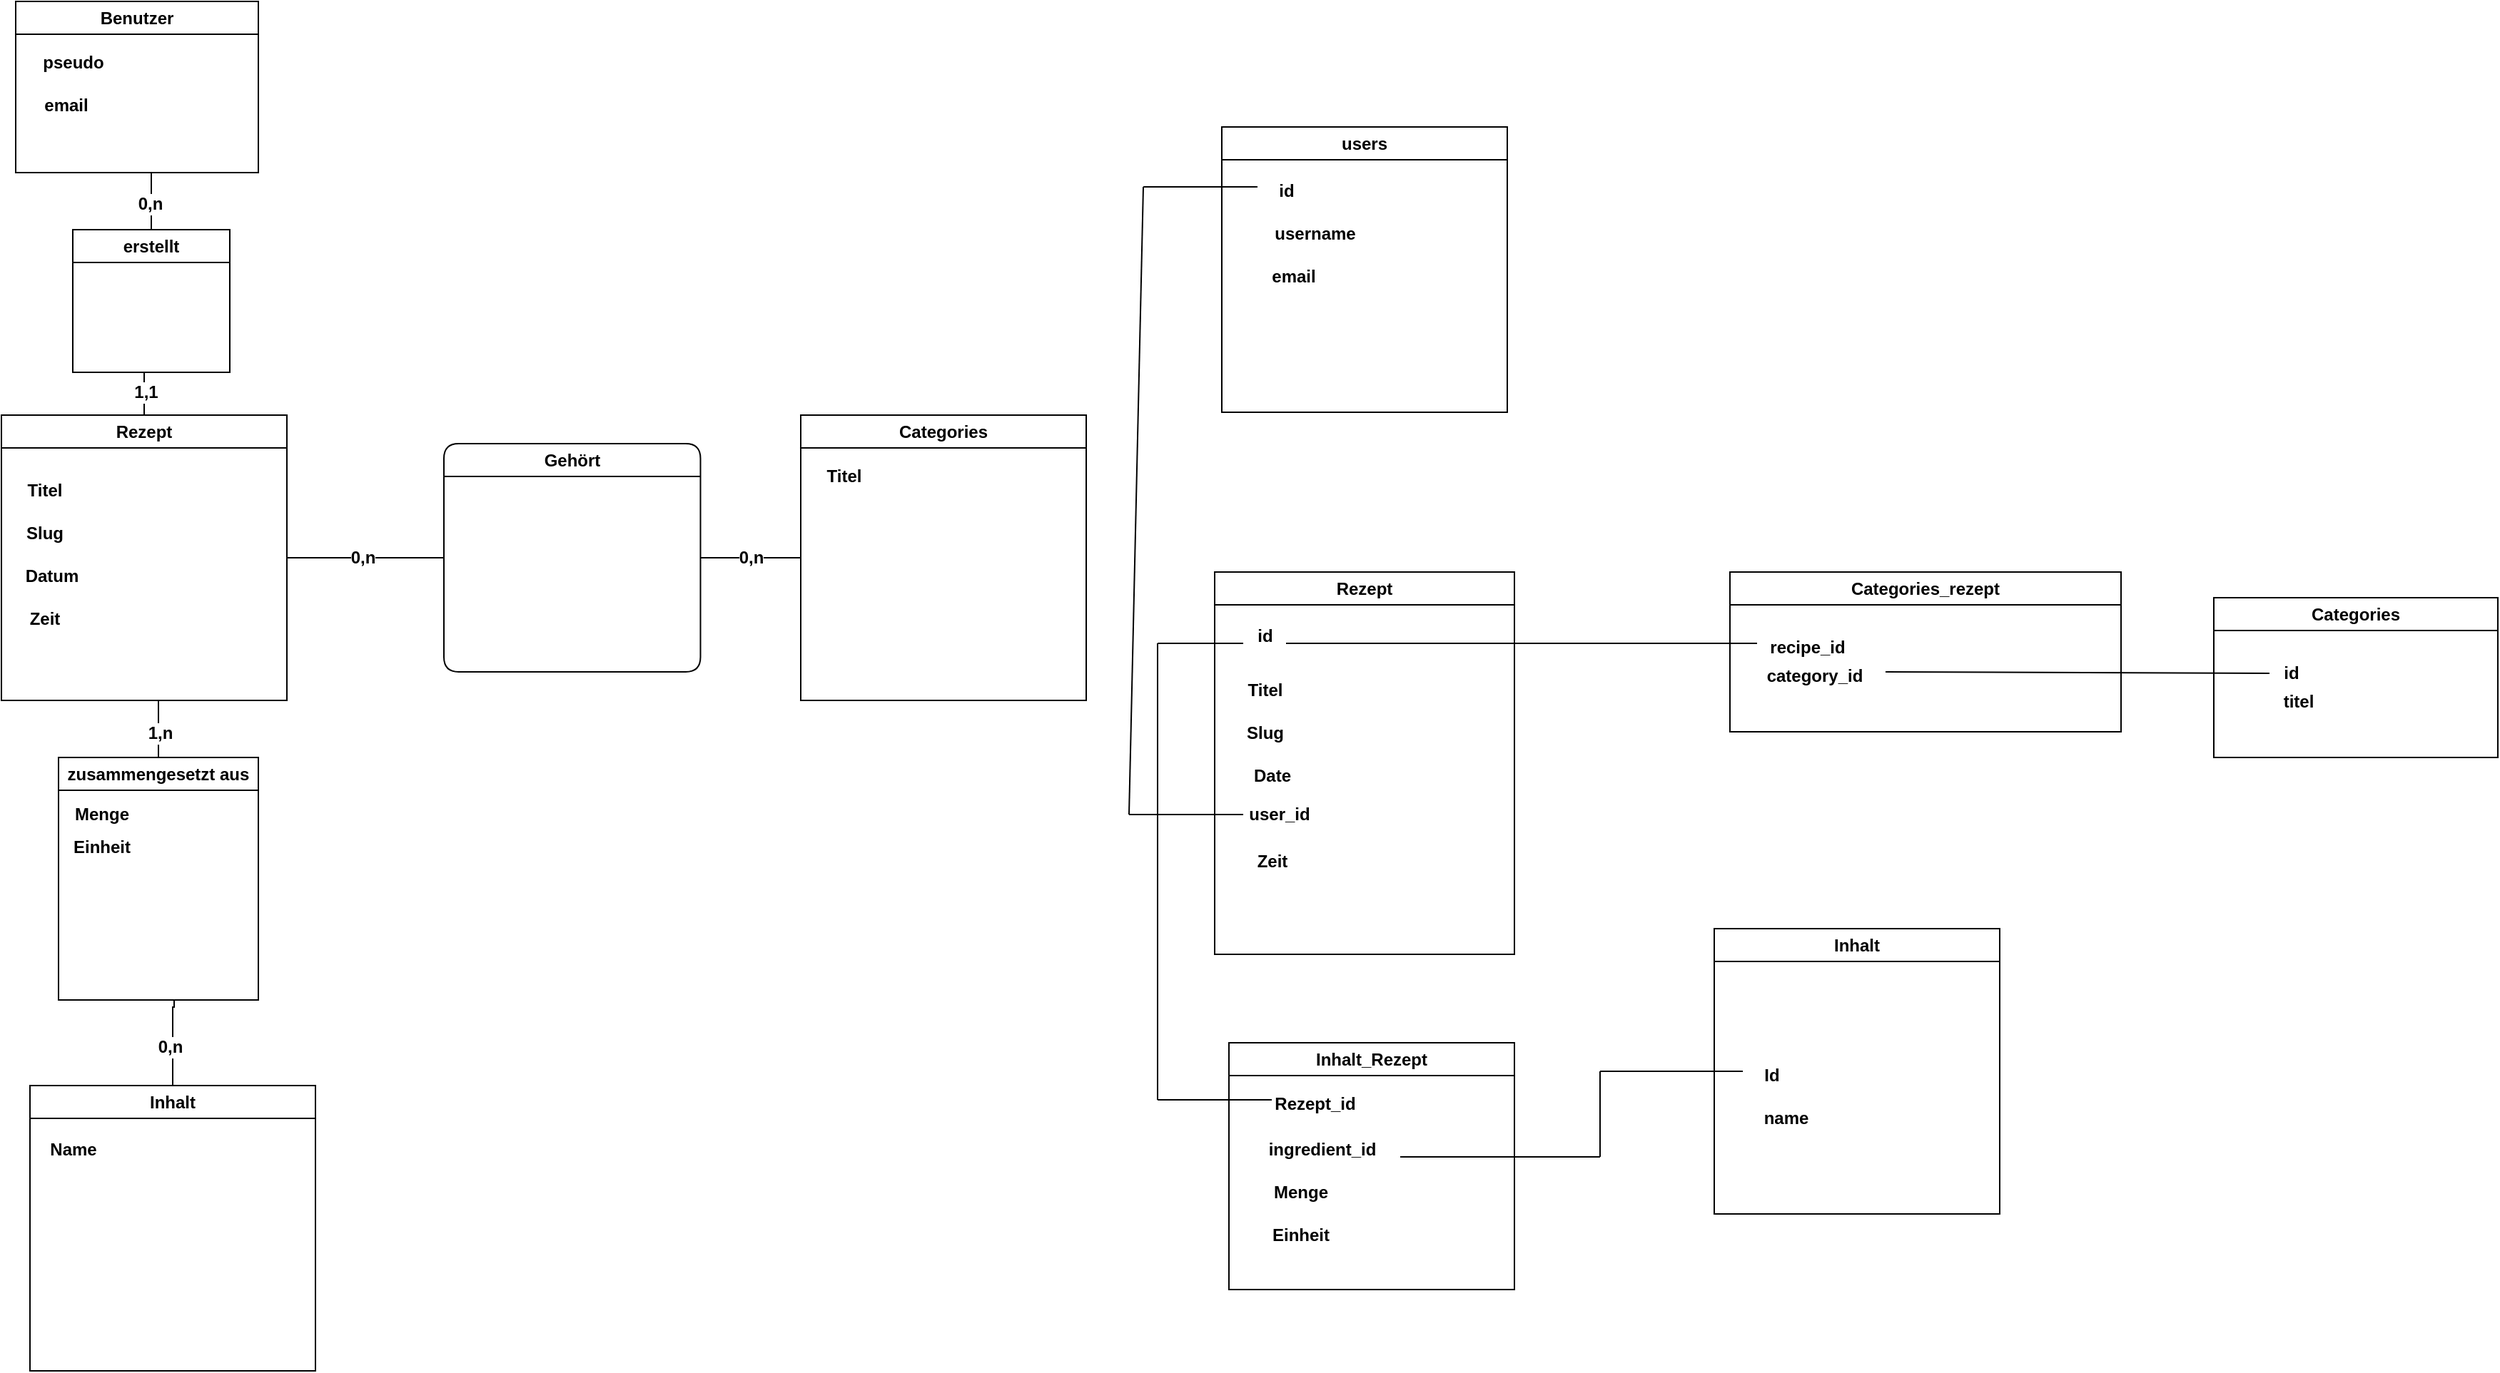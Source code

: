 <mxfile version="24.6.4" type="device">
  <diagram name="Seite-1" id="sPF2JYPhCUXqqvqP2lOW">
    <mxGraphModel dx="1434" dy="836" grid="1" gridSize="10" guides="1" tooltips="1" connect="1" arrows="1" fold="1" page="1" pageScale="1" pageWidth="827" pageHeight="1169" math="0" shadow="0">
      <root>
        <mxCell id="0" />
        <mxCell id="1" parent="0" />
        <mxCell id="oOE00trsYTAg1UYQExAr-3" value="Categories" style="swimlane;whiteSpace=wrap;html=1;strokeColor=default;align=center;verticalAlign=middle;fontFamily=Helvetica;fontSize=12;fontColor=default;fontStyle=1;fillColor=default;" vertex="1" parent="1">
          <mxGeometry x="590" y="320" width="200" height="200" as="geometry" />
        </mxCell>
        <mxCell id="oOE00trsYTAg1UYQExAr-10" style="edgeStyle=orthogonalEdgeStyle;rounded=0;orthogonalLoop=1;jettySize=auto;html=1;exitX=1;exitY=0.5;exitDx=0;exitDy=0;fontFamily=Helvetica;fontSize=12;fontColor=default;fontStyle=1;endArrow=none;endFill=0;" edge="1" parent="1" source="oOE00trsYTAg1UYQExAr-4">
          <mxGeometry relative="1" as="geometry">
            <mxPoint x="590" y="420" as="targetPoint" />
          </mxGeometry>
        </mxCell>
        <mxCell id="oOE00trsYTAg1UYQExAr-44" value="0,n" style="edgeLabel;html=1;align=center;verticalAlign=middle;resizable=0;points=[];strokeColor=default;fontFamily=Helvetica;fontSize=12;fontColor=default;fontStyle=1;fillColor=default;" vertex="1" connectable="0" parent="oOE00trsYTAg1UYQExAr-10">
          <mxGeometry x="-0.006" relative="1" as="geometry">
            <mxPoint as="offset" />
          </mxGeometry>
        </mxCell>
        <mxCell id="oOE00trsYTAg1UYQExAr-4" value="Gehört" style="swimlane;whiteSpace=wrap;html=1;strokeColor=default;align=center;verticalAlign=middle;fontFamily=Helvetica;fontSize=12;fontColor=default;fontStyle=1;fillColor=default;startSize=23;rounded=1;" vertex="1" parent="1">
          <mxGeometry x="340" y="340" width="179.75" height="160" as="geometry" />
        </mxCell>
        <mxCell id="oOE00trsYTAg1UYQExAr-15" style="edgeStyle=orthogonalEdgeStyle;rounded=0;orthogonalLoop=1;jettySize=auto;html=1;entryX=0;entryY=0.5;entryDx=0;entryDy=0;fontFamily=Helvetica;fontSize=12;fontColor=default;fontStyle=1;endArrow=none;endFill=0;" edge="1" parent="1" source="oOE00trsYTAg1UYQExAr-14" target="oOE00trsYTAg1UYQExAr-4">
          <mxGeometry relative="1" as="geometry" />
        </mxCell>
        <mxCell id="oOE00trsYTAg1UYQExAr-43" value="0,n" style="edgeLabel;html=1;align=center;verticalAlign=middle;resizable=0;points=[];strokeColor=default;fontFamily=Helvetica;fontSize=12;fontColor=default;fontStyle=1;fillColor=default;" vertex="1" connectable="0" parent="oOE00trsYTAg1UYQExAr-15">
          <mxGeometry x="-0.036" relative="1" as="geometry">
            <mxPoint as="offset" />
          </mxGeometry>
        </mxCell>
        <mxCell id="oOE00trsYTAg1UYQExAr-29" style="edgeStyle=orthogonalEdgeStyle;rounded=0;orthogonalLoop=1;jettySize=auto;html=1;fontFamily=Helvetica;fontSize=12;fontColor=default;fontStyle=1;endArrow=none;endFill=0;" edge="1" parent="1" source="oOE00trsYTAg1UYQExAr-14">
          <mxGeometry relative="1" as="geometry">
            <mxPoint x="130" y="290" as="targetPoint" />
          </mxGeometry>
        </mxCell>
        <mxCell id="oOE00trsYTAg1UYQExAr-46" value="1,1" style="edgeLabel;html=1;align=center;verticalAlign=middle;resizable=0;points=[];strokeColor=default;fontFamily=Helvetica;fontSize=12;fontColor=default;fontStyle=1;fillColor=default;" vertex="1" connectable="0" parent="oOE00trsYTAg1UYQExAr-29">
          <mxGeometry x="-0.148" y="-1" relative="1" as="geometry">
            <mxPoint y="-3" as="offset" />
          </mxGeometry>
        </mxCell>
        <mxCell id="oOE00trsYTAg1UYQExAr-14" value="Rezept" style="swimlane;whiteSpace=wrap;html=1;strokeColor=default;align=center;verticalAlign=middle;fontFamily=Helvetica;fontSize=12;fontColor=default;fontStyle=1;fillColor=default;startSize=23;" vertex="1" parent="1">
          <mxGeometry x="30" y="320" width="200" height="200" as="geometry" />
        </mxCell>
        <mxCell id="oOE00trsYTAg1UYQExAr-34" value="Datum" style="text;html=1;align=center;verticalAlign=middle;resizable=0;points=[];autosize=1;strokeColor=none;fillColor=none;fontFamily=Helvetica;fontSize=12;fontColor=default;fontStyle=1;" vertex="1" parent="oOE00trsYTAg1UYQExAr-14">
          <mxGeometry x="5" y="98" width="60" height="30" as="geometry" />
        </mxCell>
        <mxCell id="oOE00trsYTAg1UYQExAr-23" style="edgeStyle=orthogonalEdgeStyle;rounded=0;orthogonalLoop=1;jettySize=auto;html=1;fontFamily=Helvetica;fontSize=12;fontColor=default;fontStyle=1;startArrow=none;startFill=0;endArrow=none;endFill=0;" edge="1" parent="1" source="oOE00trsYTAg1UYQExAr-16">
          <mxGeometry relative="1" as="geometry">
            <mxPoint x="150" y="730" as="targetPoint" />
            <Array as="points">
              <mxPoint x="150" y="735" />
              <mxPoint x="151" y="735" />
            </Array>
          </mxGeometry>
        </mxCell>
        <mxCell id="oOE00trsYTAg1UYQExAr-48" value="0,n" style="edgeLabel;html=1;align=center;verticalAlign=middle;resizable=0;points=[];strokeColor=default;fontFamily=Helvetica;fontSize=12;fontColor=default;fontStyle=1;fillColor=default;" vertex="1" connectable="0" parent="oOE00trsYTAg1UYQExAr-23">
          <mxGeometry x="-0.116" y="2" relative="1" as="geometry">
            <mxPoint as="offset" />
          </mxGeometry>
        </mxCell>
        <mxCell id="oOE00trsYTAg1UYQExAr-16" value="Inhalt" style="swimlane;whiteSpace=wrap;html=1;strokeColor=default;align=center;verticalAlign=middle;fontFamily=Helvetica;fontSize=12;fontColor=default;fontStyle=1;fillColor=default;" vertex="1" parent="1">
          <mxGeometry x="50" y="790" width="200" height="200" as="geometry" />
        </mxCell>
        <mxCell id="oOE00trsYTAg1UYQExAr-36" value="Name" style="text;html=1;align=center;verticalAlign=middle;resizable=0;points=[];autosize=1;strokeColor=none;fillColor=none;fontFamily=Helvetica;fontSize=12;fontColor=default;fontStyle=1;" vertex="1" parent="oOE00trsYTAg1UYQExAr-16">
          <mxGeometry y="30" width="60" height="30" as="geometry" />
        </mxCell>
        <mxCell id="oOE00trsYTAg1UYQExAr-19" style="edgeStyle=orthogonalEdgeStyle;rounded=0;orthogonalLoop=1;jettySize=auto;html=1;exitX=0;exitY=0;exitDx=0;exitDy=0;fontFamily=Helvetica;fontSize=12;fontColor=default;fontStyle=1;" edge="1" parent="1">
          <mxGeometry relative="1" as="geometry">
            <mxPoint x="320" y="540" as="targetPoint" />
            <mxPoint x="319.75" y="540" as="sourcePoint" />
          </mxGeometry>
        </mxCell>
        <mxCell id="oOE00trsYTAg1UYQExAr-25" style="edgeStyle=orthogonalEdgeStyle;rounded=0;orthogonalLoop=1;jettySize=auto;html=1;exitX=0.5;exitY=0;exitDx=0;exitDy=0;fontFamily=Helvetica;fontSize=12;fontColor=default;fontStyle=1;endArrow=none;endFill=0;" edge="1" parent="1" source="oOE00trsYTAg1UYQExAr-21">
          <mxGeometry relative="1" as="geometry">
            <mxPoint x="140" y="520" as="targetPoint" />
          </mxGeometry>
        </mxCell>
        <mxCell id="oOE00trsYTAg1UYQExAr-47" value="1,n" style="edgeLabel;html=1;align=center;verticalAlign=middle;resizable=0;points=[];strokeColor=default;fontFamily=Helvetica;fontSize=12;fontColor=default;fontStyle=1;fillColor=default;" vertex="1" connectable="0" parent="oOE00trsYTAg1UYQExAr-25">
          <mxGeometry x="-0.161" y="-1" relative="1" as="geometry">
            <mxPoint as="offset" />
          </mxGeometry>
        </mxCell>
        <mxCell id="oOE00trsYTAg1UYQExAr-21" value="zusammengesetzt aus" style="swimlane;whiteSpace=wrap;html=1;strokeColor=default;align=center;verticalAlign=middle;fontFamily=Helvetica;fontSize=12;fontColor=default;fontStyle=1;fillColor=default;" vertex="1" parent="1">
          <mxGeometry x="70" y="560" width="140" height="170" as="geometry" />
        </mxCell>
        <mxCell id="oOE00trsYTAg1UYQExAr-38" value="Menge" style="text;html=1;align=center;verticalAlign=middle;resizable=0;points=[];autosize=1;strokeColor=none;fillColor=none;fontFamily=Helvetica;fontSize=12;fontColor=default;fontStyle=1;" vertex="1" parent="oOE00trsYTAg1UYQExAr-21">
          <mxGeometry y="25" width="60" height="30" as="geometry" />
        </mxCell>
        <mxCell id="oOE00trsYTAg1UYQExAr-26" value="Benutzer" style="swimlane;whiteSpace=wrap;html=1;strokeColor=default;align=center;verticalAlign=middle;fontFamily=Helvetica;fontSize=12;fontColor=default;fontStyle=1;fillColor=default;" vertex="1" parent="1">
          <mxGeometry x="40" y="30" width="170" height="120" as="geometry" />
        </mxCell>
        <mxCell id="oOE00trsYTAg1UYQExAr-31" value="email" style="text;html=1;align=center;verticalAlign=middle;resizable=0;points=[];autosize=1;strokeColor=none;fillColor=none;fontFamily=Helvetica;fontSize=12;fontColor=default;fontStyle=1;" vertex="1" parent="oOE00trsYTAg1UYQExAr-26">
          <mxGeometry x="10" y="58" width="50" height="30" as="geometry" />
        </mxCell>
        <mxCell id="oOE00trsYTAg1UYQExAr-28" style="edgeStyle=orthogonalEdgeStyle;rounded=0;orthogonalLoop=1;jettySize=auto;html=1;fontFamily=Helvetica;fontSize=12;fontColor=default;fontStyle=1;endArrow=none;endFill=0;" edge="1" parent="1" source="oOE00trsYTAg1UYQExAr-27">
          <mxGeometry relative="1" as="geometry">
            <mxPoint x="135" y="150" as="targetPoint" />
          </mxGeometry>
        </mxCell>
        <mxCell id="oOE00trsYTAg1UYQExAr-45" value="0,n" style="edgeLabel;html=1;align=center;verticalAlign=middle;resizable=0;points=[];strokeColor=default;fontFamily=Helvetica;fontSize=12;fontColor=default;fontStyle=1;fillColor=default;" vertex="1" connectable="0" parent="oOE00trsYTAg1UYQExAr-28">
          <mxGeometry x="-0.111" y="1" relative="1" as="geometry">
            <mxPoint as="offset" />
          </mxGeometry>
        </mxCell>
        <mxCell id="oOE00trsYTAg1UYQExAr-27" value="erstellt" style="swimlane;whiteSpace=wrap;html=1;strokeColor=default;align=center;verticalAlign=middle;fontFamily=Helvetica;fontSize=12;fontColor=default;fontStyle=1;fillColor=default;" vertex="1" parent="1">
          <mxGeometry x="80" y="190" width="110" height="100" as="geometry" />
        </mxCell>
        <mxCell id="oOE00trsYTAg1UYQExAr-30" value="pseudo" style="text;html=1;align=center;verticalAlign=middle;resizable=0;points=[];autosize=1;strokeColor=none;fillColor=none;fontFamily=Helvetica;fontSize=12;fontColor=default;fontStyle=1;" vertex="1" parent="1">
          <mxGeometry x="50" y="58" width="60" height="30" as="geometry" />
        </mxCell>
        <mxCell id="oOE00trsYTAg1UYQExAr-32" value="Titel" style="text;html=1;align=center;verticalAlign=middle;resizable=0;points=[];autosize=1;strokeColor=none;fillColor=none;fontFamily=Helvetica;fontSize=12;fontColor=default;fontStyle=1;" vertex="1" parent="1">
          <mxGeometry x="35" y="358" width="50" height="30" as="geometry" />
        </mxCell>
        <mxCell id="oOE00trsYTAg1UYQExAr-33" value="Slug" style="text;html=1;align=center;verticalAlign=middle;resizable=0;points=[];autosize=1;strokeColor=none;fillColor=none;fontFamily=Helvetica;fontSize=12;fontColor=default;fontStyle=1;" vertex="1" parent="1">
          <mxGeometry x="35" y="388" width="50" height="30" as="geometry" />
        </mxCell>
        <mxCell id="oOE00trsYTAg1UYQExAr-35" value="Zeit" style="text;html=1;align=center;verticalAlign=middle;resizable=0;points=[];autosize=1;strokeColor=none;fillColor=none;fontFamily=Helvetica;fontSize=12;fontColor=default;fontStyle=1;" vertex="1" parent="1">
          <mxGeometry x="40" y="448" width="40" height="30" as="geometry" />
        </mxCell>
        <mxCell id="oOE00trsYTAg1UYQExAr-41" value="Einheit" style="text;html=1;align=center;verticalAlign=middle;resizable=0;points=[];autosize=1;strokeColor=none;fillColor=none;fontFamily=Helvetica;fontSize=12;fontColor=default;fontStyle=1;" vertex="1" parent="1">
          <mxGeometry x="70" y="608" width="60" height="30" as="geometry" />
        </mxCell>
        <mxCell id="oOE00trsYTAg1UYQExAr-42" value="Titel" style="text;html=1;align=center;verticalAlign=middle;resizable=0;points=[];autosize=1;strokeColor=none;fillColor=none;fontFamily=Helvetica;fontSize=12;fontColor=default;fontStyle=1;" vertex="1" parent="1">
          <mxGeometry x="595" y="348" width="50" height="30" as="geometry" />
        </mxCell>
        <mxCell id="oOE00trsYTAg1UYQExAr-49" value="users" style="swimlane;whiteSpace=wrap;html=1;strokeColor=default;align=center;verticalAlign=middle;fontFamily=Helvetica;fontSize=12;fontColor=default;fontStyle=1;fillColor=default;" vertex="1" parent="1">
          <mxGeometry x="885" y="118" width="200" height="200" as="geometry" />
        </mxCell>
        <mxCell id="oOE00trsYTAg1UYQExAr-76" value="id" style="text;html=1;align=center;verticalAlign=middle;resizable=0;points=[];autosize=1;strokeColor=none;fillColor=none;fontFamily=Helvetica;fontSize=12;fontColor=default;fontStyle=1;" vertex="1" parent="oOE00trsYTAg1UYQExAr-49">
          <mxGeometry x="30" y="30" width="30" height="30" as="geometry" />
        </mxCell>
        <mxCell id="oOE00trsYTAg1UYQExAr-77" value="username" style="text;html=1;align=center;verticalAlign=middle;resizable=0;points=[];autosize=1;strokeColor=none;fillColor=none;fontFamily=Helvetica;fontSize=12;fontColor=default;fontStyle=1;" vertex="1" parent="oOE00trsYTAg1UYQExAr-49">
          <mxGeometry x="25" y="60" width="80" height="30" as="geometry" />
        </mxCell>
        <mxCell id="oOE00trsYTAg1UYQExAr-78" value="email" style="text;html=1;align=center;verticalAlign=middle;resizable=0;points=[];autosize=1;strokeColor=none;fillColor=none;fontFamily=Helvetica;fontSize=12;fontColor=default;fontStyle=1;" vertex="1" parent="oOE00trsYTAg1UYQExAr-49">
          <mxGeometry x="25" y="90" width="50" height="30" as="geometry" />
        </mxCell>
        <mxCell id="oOE00trsYTAg1UYQExAr-50" value="Rezept" style="swimlane;whiteSpace=wrap;html=1;strokeColor=default;align=center;verticalAlign=middle;fontFamily=Helvetica;fontSize=12;fontColor=default;fontStyle=1;fillColor=default;" vertex="1" parent="1">
          <mxGeometry x="880" y="430" width="210" height="268" as="geometry" />
        </mxCell>
        <mxCell id="oOE00trsYTAg1UYQExAr-61" value="" style="edgeStyle=none;orthogonalLoop=1;jettySize=auto;html=1;rounded=0;fontFamily=Helvetica;fontSize=12;fontColor=default;fontStyle=1;endArrow=none;endFill=0;" edge="1" parent="oOE00trsYTAg1UYQExAr-50">
          <mxGeometry width="100" relative="1" as="geometry">
            <mxPoint x="-60" y="170" as="sourcePoint" />
            <mxPoint x="20" y="170" as="targetPoint" />
            <Array as="points" />
          </mxGeometry>
        </mxCell>
        <mxCell id="oOE00trsYTAg1UYQExAr-79" value="id" style="text;html=1;align=center;verticalAlign=middle;resizable=0;points=[];autosize=1;strokeColor=none;fillColor=none;fontFamily=Helvetica;fontSize=12;fontColor=default;fontStyle=1;" vertex="1" parent="oOE00trsYTAg1UYQExAr-50">
          <mxGeometry x="20" y="30" width="30" height="30" as="geometry" />
        </mxCell>
        <mxCell id="oOE00trsYTAg1UYQExAr-80" value="Titel" style="text;html=1;align=center;verticalAlign=middle;resizable=0;points=[];autosize=1;strokeColor=none;fillColor=none;fontFamily=Helvetica;fontSize=12;fontColor=default;fontStyle=1;" vertex="1" parent="oOE00trsYTAg1UYQExAr-50">
          <mxGeometry x="10" y="68" width="50" height="30" as="geometry" />
        </mxCell>
        <mxCell id="oOE00trsYTAg1UYQExAr-81" value="Slug" style="text;html=1;align=center;verticalAlign=middle;resizable=0;points=[];autosize=1;strokeColor=none;fillColor=none;fontFamily=Helvetica;fontSize=12;fontColor=default;fontStyle=1;" vertex="1" parent="oOE00trsYTAg1UYQExAr-50">
          <mxGeometry x="10" y="98" width="50" height="30" as="geometry" />
        </mxCell>
        <mxCell id="oOE00trsYTAg1UYQExAr-89" value="user_id" style="text;html=1;align=center;verticalAlign=middle;resizable=0;points=[];autosize=1;strokeColor=none;fillColor=none;fontFamily=Helvetica;fontSize=12;fontColor=default;fontStyle=1;" vertex="1" parent="oOE00trsYTAg1UYQExAr-50">
          <mxGeometry x="15" y="155" width="60" height="30" as="geometry" />
        </mxCell>
        <mxCell id="oOE00trsYTAg1UYQExAr-51" value="Inhalt_Rezept" style="swimlane;whiteSpace=wrap;html=1;strokeColor=default;align=center;verticalAlign=middle;fontFamily=Helvetica;fontSize=12;fontColor=default;fontStyle=1;fillColor=default;startSize=23;" vertex="1" parent="1">
          <mxGeometry x="890" y="760" width="200" height="173" as="geometry" />
        </mxCell>
        <mxCell id="oOE00trsYTAg1UYQExAr-93" value="Rezept_id" style="text;html=1;align=center;verticalAlign=middle;resizable=0;points=[];autosize=1;strokeColor=none;fillColor=none;fontFamily=Helvetica;fontSize=12;fontColor=default;fontStyle=1;" vertex="1" parent="oOE00trsYTAg1UYQExAr-51">
          <mxGeometry x="20" y="28" width="80" height="30" as="geometry" />
        </mxCell>
        <mxCell id="oOE00trsYTAg1UYQExAr-96" value="ingredient_id" style="text;html=1;align=center;verticalAlign=middle;resizable=0;points=[];autosize=1;strokeColor=none;fillColor=none;fontFamily=Helvetica;fontSize=12;fontColor=default;fontStyle=1;" vertex="1" parent="oOE00trsYTAg1UYQExAr-51">
          <mxGeometry x="20" y="60" width="90" height="30" as="geometry" />
        </mxCell>
        <mxCell id="oOE00trsYTAg1UYQExAr-102" value="Menge" style="text;html=1;align=center;verticalAlign=middle;resizable=0;points=[];autosize=1;strokeColor=none;fillColor=none;fontFamily=Helvetica;fontSize=12;fontColor=default;fontStyle=1;" vertex="1" parent="oOE00trsYTAg1UYQExAr-51">
          <mxGeometry x="20" y="90" width="60" height="30" as="geometry" />
        </mxCell>
        <mxCell id="oOE00trsYTAg1UYQExAr-103" value="Einheit" style="text;html=1;align=center;verticalAlign=middle;resizable=0;points=[];autosize=1;strokeColor=none;fillColor=none;fontFamily=Helvetica;fontSize=12;fontColor=default;fontStyle=1;" vertex="1" parent="oOE00trsYTAg1UYQExAr-51">
          <mxGeometry x="20" y="120" width="60" height="30" as="geometry" />
        </mxCell>
        <mxCell id="oOE00trsYTAg1UYQExAr-68" style="edgeStyle=orthogonalEdgeStyle;rounded=0;orthogonalLoop=1;jettySize=auto;html=1;exitX=0;exitY=0.5;exitDx=0;exitDy=0;fontFamily=Helvetica;fontSize=12;fontColor=default;fontStyle=1;endArrow=none;endFill=0;" edge="1" parent="1" source="oOE00trsYTAg1UYQExAr-52">
          <mxGeometry relative="1" as="geometry">
            <mxPoint x="1150" y="780" as="targetPoint" />
          </mxGeometry>
        </mxCell>
        <mxCell id="oOE00trsYTAg1UYQExAr-69" value="" style="edgeLabel;html=1;align=center;verticalAlign=middle;resizable=0;points=[];strokeColor=default;fontFamily=Helvetica;fontSize=12;fontColor=default;fontStyle=1;fillColor=default;" vertex="1" connectable="0" parent="oOE00trsYTAg1UYQExAr-68">
          <mxGeometry x="1" y="1" relative="1" as="geometry">
            <mxPoint x="11" y="29" as="offset" />
          </mxGeometry>
        </mxCell>
        <mxCell id="oOE00trsYTAg1UYQExAr-52" value="Inhalt" style="swimlane;whiteSpace=wrap;html=1;strokeColor=default;align=center;verticalAlign=middle;fontFamily=Helvetica;fontSize=12;fontColor=default;fontStyle=1;fillColor=default;" vertex="1" parent="1">
          <mxGeometry x="1230" y="680" width="200" height="200" as="geometry" />
        </mxCell>
        <mxCell id="oOE00trsYTAg1UYQExAr-98" value="name" style="text;html=1;align=center;verticalAlign=middle;resizable=0;points=[];autosize=1;strokeColor=none;fillColor=none;fontFamily=Helvetica;fontSize=12;fontColor=default;fontStyle=1;" vertex="1" parent="oOE00trsYTAg1UYQExAr-52">
          <mxGeometry x="25" y="118" width="50" height="30" as="geometry" />
        </mxCell>
        <mxCell id="oOE00trsYTAg1UYQExAr-53" value="Categories_rezept" style="swimlane;whiteSpace=wrap;html=1;strokeColor=default;align=center;verticalAlign=middle;fontFamily=Helvetica;fontSize=12;fontColor=default;fontStyle=1;fillColor=default;startSize=23;" vertex="1" parent="1">
          <mxGeometry x="1241" y="430" width="274" height="112" as="geometry" />
        </mxCell>
        <mxCell id="oOE00trsYTAg1UYQExAr-100" value="recipe_id" style="text;html=1;align=center;verticalAlign=middle;resizable=0;points=[];autosize=1;strokeColor=none;fillColor=none;fontFamily=Helvetica;fontSize=12;fontColor=default;fontStyle=1;" vertex="1" parent="oOE00trsYTAg1UYQExAr-53">
          <mxGeometry x="19" y="38" width="70" height="30" as="geometry" />
        </mxCell>
        <mxCell id="oOE00trsYTAg1UYQExAr-101" value="category_id" style="text;html=1;align=center;verticalAlign=middle;resizable=0;points=[];autosize=1;strokeColor=none;fillColor=none;fontFamily=Helvetica;fontSize=12;fontColor=default;fontStyle=1;" vertex="1" parent="oOE00trsYTAg1UYQExAr-53">
          <mxGeometry x="14" y="58" width="90" height="30" as="geometry" />
        </mxCell>
        <mxCell id="oOE00trsYTAg1UYQExAr-57" value="" style="edgeStyle=none;orthogonalLoop=1;jettySize=auto;html=1;rounded=0;fontFamily=Helvetica;fontSize=12;fontColor=default;fontStyle=1;endArrow=none;endFill=0;" edge="1" parent="1">
          <mxGeometry width="100" relative="1" as="geometry">
            <mxPoint x="820" y="600" as="sourcePoint" />
            <mxPoint x="830" y="160" as="targetPoint" />
            <Array as="points" />
          </mxGeometry>
        </mxCell>
        <mxCell id="oOE00trsYTAg1UYQExAr-62" value="" style="edgeStyle=none;orthogonalLoop=1;jettySize=auto;html=1;rounded=0;fontFamily=Helvetica;fontSize=12;fontColor=default;fontStyle=1;endArrow=none;endFill=0;" edge="1" parent="1">
          <mxGeometry width="100" relative="1" as="geometry">
            <mxPoint x="930" y="480" as="sourcePoint" />
            <mxPoint x="1260" y="480" as="targetPoint" />
            <Array as="points" />
          </mxGeometry>
        </mxCell>
        <mxCell id="oOE00trsYTAg1UYQExAr-63" value="" style="edgeStyle=none;orthogonalLoop=1;jettySize=auto;html=1;rounded=0;fontFamily=Helvetica;fontSize=12;fontColor=default;fontStyle=1;endArrow=none;endFill=0;" edge="1" parent="1">
          <mxGeometry width="100" relative="1" as="geometry">
            <mxPoint x="1010" y="840" as="sourcePoint" />
            <mxPoint x="1150" y="840" as="targetPoint" />
            <Array as="points" />
          </mxGeometry>
        </mxCell>
        <mxCell id="oOE00trsYTAg1UYQExAr-70" value="" style="edgeStyle=none;orthogonalLoop=1;jettySize=auto;html=1;rounded=0;fontFamily=Helvetica;fontSize=12;fontColor=default;fontStyle=1;endArrow=none;endFill=0;" edge="1" parent="1">
          <mxGeometry width="100" relative="1" as="geometry">
            <mxPoint x="1150" y="840" as="sourcePoint" />
            <mxPoint x="1150" y="780" as="targetPoint" />
            <Array as="points" />
          </mxGeometry>
        </mxCell>
        <mxCell id="oOE00trsYTAg1UYQExAr-71" value="" style="edgeStyle=none;orthogonalLoop=1;jettySize=auto;html=1;rounded=0;fontFamily=Helvetica;fontSize=12;fontColor=default;fontStyle=1;endArrow=none;endFill=0;" edge="1" parent="1">
          <mxGeometry width="100" relative="1" as="geometry">
            <mxPoint x="1200" y="780" as="sourcePoint" />
            <mxPoint x="1250" y="780" as="targetPoint" />
            <Array as="points" />
          </mxGeometry>
        </mxCell>
        <mxCell id="oOE00trsYTAg1UYQExAr-72" value="" style="edgeStyle=none;orthogonalLoop=1;jettySize=auto;html=1;rounded=0;fontFamily=Helvetica;fontSize=12;fontColor=default;fontStyle=1;endArrow=none;endFill=0;" edge="1" parent="1">
          <mxGeometry width="100" relative="1" as="geometry">
            <mxPoint x="840" y="800" as="sourcePoint" />
            <mxPoint x="920" y="800" as="targetPoint" />
            <Array as="points" />
          </mxGeometry>
        </mxCell>
        <mxCell id="oOE00trsYTAg1UYQExAr-73" value="" style="edgeStyle=none;orthogonalLoop=1;jettySize=auto;html=1;rounded=0;fontFamily=Helvetica;fontSize=12;fontColor=default;fontStyle=1;endArrow=none;endFill=0;" edge="1" parent="1">
          <mxGeometry width="100" relative="1" as="geometry">
            <mxPoint x="840" y="480" as="sourcePoint" />
            <mxPoint x="840" y="800" as="targetPoint" />
            <Array as="points" />
          </mxGeometry>
        </mxCell>
        <mxCell id="oOE00trsYTAg1UYQExAr-74" value="" style="edgeStyle=none;orthogonalLoop=1;jettySize=auto;html=1;rounded=0;fontFamily=Helvetica;fontSize=12;fontColor=default;fontStyle=1;endArrow=none;endFill=0;" edge="1" parent="1">
          <mxGeometry width="100" relative="1" as="geometry">
            <mxPoint x="840" y="480" as="sourcePoint" />
            <mxPoint x="900" y="480" as="targetPoint" />
            <Array as="points" />
          </mxGeometry>
        </mxCell>
        <mxCell id="oOE00trsYTAg1UYQExAr-75" value="" style="edgeStyle=none;orthogonalLoop=1;jettySize=auto;html=1;rounded=0;fontFamily=Helvetica;fontSize=12;fontColor=default;fontStyle=1;endArrow=none;endFill=0;" edge="1" parent="1">
          <mxGeometry width="100" relative="1" as="geometry">
            <mxPoint x="830" y="160" as="sourcePoint" />
            <mxPoint x="910" y="160" as="targetPoint" />
            <Array as="points" />
          </mxGeometry>
        </mxCell>
        <mxCell id="oOE00trsYTAg1UYQExAr-84" value="Date" style="text;html=1;align=center;verticalAlign=middle;resizable=0;points=[];autosize=1;strokeColor=none;fillColor=none;fontFamily=Helvetica;fontSize=12;fontColor=default;fontStyle=1;" vertex="1" parent="1">
          <mxGeometry x="895" y="558" width="50" height="30" as="geometry" />
        </mxCell>
        <mxCell id="oOE00trsYTAg1UYQExAr-92" value="Zeit" style="text;html=1;align=center;verticalAlign=middle;resizable=0;points=[];autosize=1;strokeColor=none;fillColor=none;fontFamily=Helvetica;fontSize=12;fontColor=default;fontStyle=1;" vertex="1" parent="1">
          <mxGeometry x="900" y="618" width="40" height="30" as="geometry" />
        </mxCell>
        <mxCell id="oOE00trsYTAg1UYQExAr-97" value="Id" style="text;html=1;align=center;verticalAlign=middle;resizable=0;points=[];autosize=1;strokeColor=none;fillColor=none;fontFamily=Helvetica;fontSize=12;fontColor=default;fontStyle=1;" vertex="1" parent="1">
          <mxGeometry x="1255" y="768" width="30" height="30" as="geometry" />
        </mxCell>
        <mxCell id="oOE00trsYTAg1UYQExAr-104" value="Categories" style="swimlane;whiteSpace=wrap;html=1;strokeColor=default;align=center;verticalAlign=middle;fontFamily=Helvetica;fontSize=12;fontColor=default;fontStyle=1;fillColor=default;startSize=23;" vertex="1" parent="1">
          <mxGeometry x="1580" y="448" width="199" height="112" as="geometry" />
        </mxCell>
        <mxCell id="oOE00trsYTAg1UYQExAr-105" value="id" style="text;html=1;align=center;verticalAlign=middle;resizable=0;points=[];autosize=1;strokeColor=none;fillColor=none;fontFamily=Helvetica;fontSize=12;fontColor=default;fontStyle=1;" vertex="1" parent="oOE00trsYTAg1UYQExAr-104">
          <mxGeometry x="39" y="38" width="30" height="30" as="geometry" />
        </mxCell>
        <mxCell id="oOE00trsYTAg1UYQExAr-106" value="titel" style="text;html=1;align=center;verticalAlign=middle;resizable=0;points=[];autosize=1;strokeColor=none;fillColor=none;fontFamily=Helvetica;fontSize=12;fontColor=default;fontStyle=1;" vertex="1" parent="oOE00trsYTAg1UYQExAr-104">
          <mxGeometry x="39" y="58" width="40" height="30" as="geometry" />
        </mxCell>
        <mxCell id="oOE00trsYTAg1UYQExAr-112" value="" style="edgeStyle=none;orthogonalLoop=1;jettySize=auto;html=1;rounded=0;fontFamily=Helvetica;fontSize=12;fontColor=default;fontStyle=1;endArrow=none;endFill=0;" edge="1" parent="1" target="oOE00trsYTAg1UYQExAr-105">
          <mxGeometry width="100" relative="1" as="geometry">
            <mxPoint x="1350" y="500" as="sourcePoint" />
            <mxPoint x="1430" y="500" as="targetPoint" />
            <Array as="points" />
          </mxGeometry>
        </mxCell>
      </root>
    </mxGraphModel>
  </diagram>
</mxfile>
